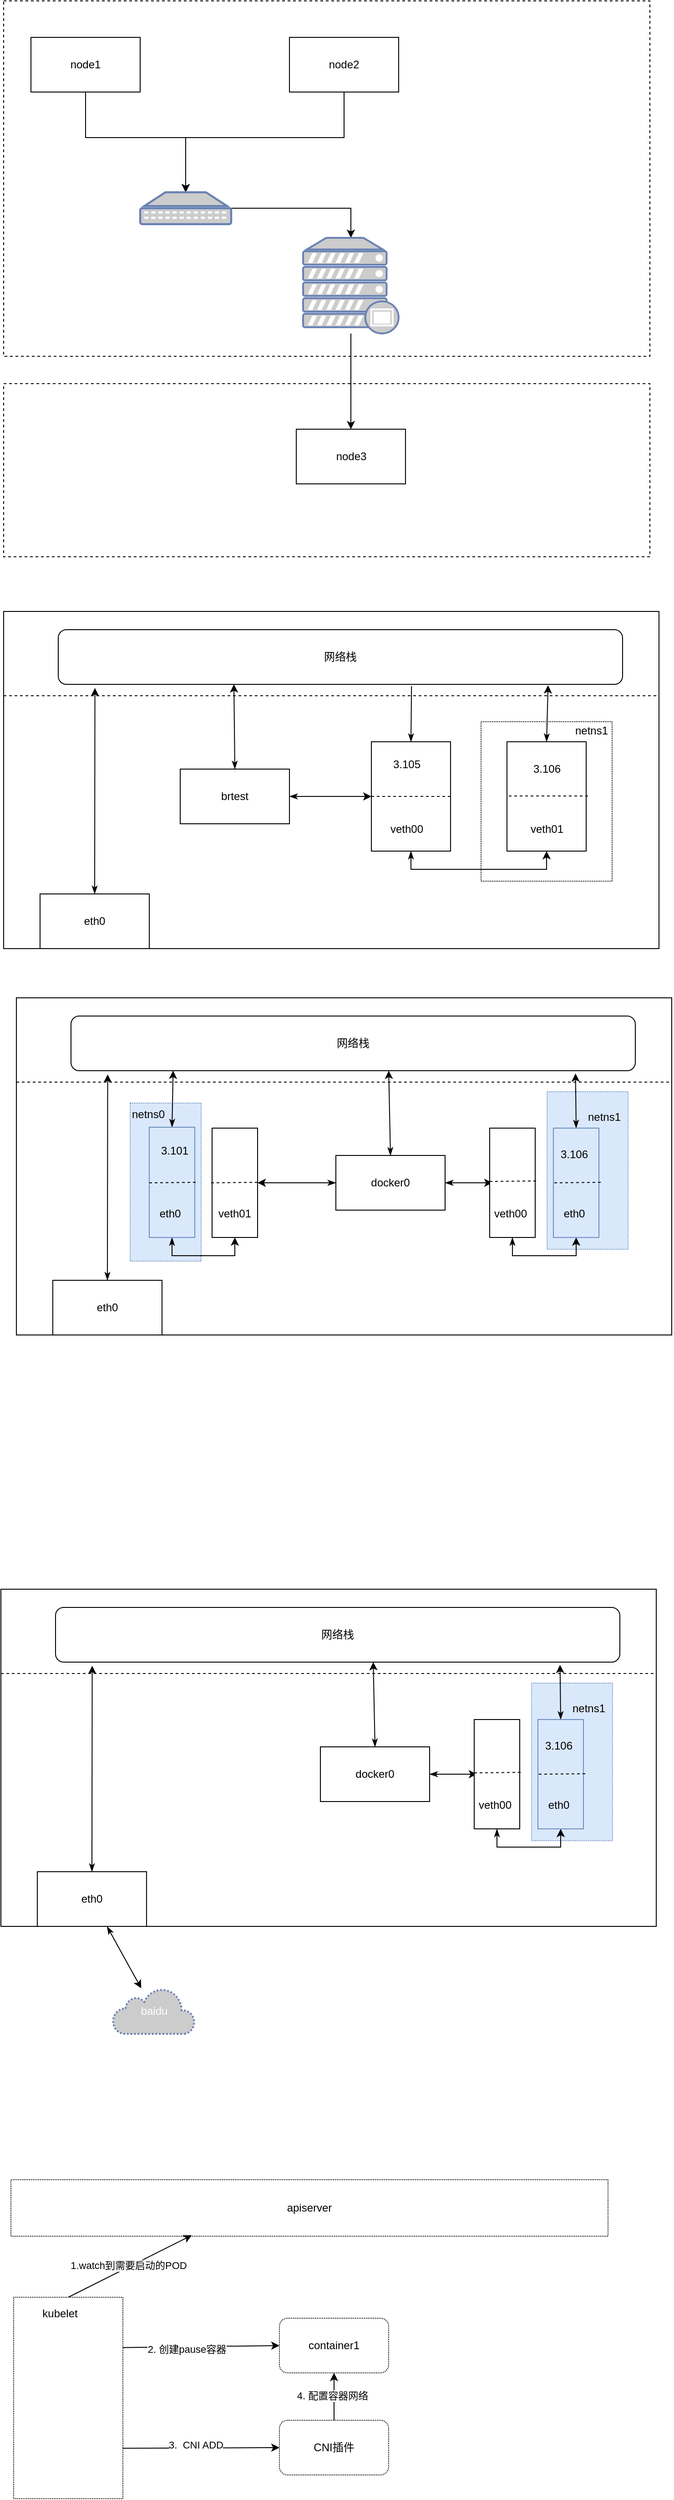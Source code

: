 <mxfile version="13.7.3" type="github">
  <diagram id="Vr5jvqpNPJQWCU1TZzJC" name="Page-1">
    <mxGraphModel dx="946" dy="614" grid="0" gridSize="10" guides="1" tooltips="1" connect="1" arrows="1" fold="1" page="1" pageScale="1" pageWidth="827" pageHeight="1169" math="0" shadow="0">
      <root>
        <mxCell id="0" />
        <mxCell id="1" parent="0" />
        <mxCell id="5zI7_Pe21EK5ix0b4mOg-43" value="" style="rounded=0;whiteSpace=wrap;html=1;shadow=0;glass=0;sketch=0;" vertex="1" parent="1">
          <mxGeometry x="54" y="1194" width="720" height="370" as="geometry" />
        </mxCell>
        <mxCell id="5zI7_Pe21EK5ix0b4mOg-83" value="" style="rounded=0;whiteSpace=wrap;html=1;shadow=0;glass=0;sketch=0;dashed=1;dashPattern=1 1;fillColor=#dae8fc;strokeColor=#6c8ebf;" vertex="1" parent="1">
          <mxGeometry x="179" y="1309.5" width="78" height="173.5" as="geometry" />
        </mxCell>
        <mxCell id="5zI7_Pe21EK5ix0b4mOg-16" value="" style="rounded=0;whiteSpace=wrap;html=1;shadow=0;glass=0;sketch=0;" vertex="1" parent="1">
          <mxGeometry x="40" y="770" width="720" height="370" as="geometry" />
        </mxCell>
        <mxCell id="5zI7_Pe21EK5ix0b4mOg-40" value="" style="rounded=0;whiteSpace=wrap;html=1;shadow=0;glass=0;sketch=0;dashed=1;dashPattern=1 1;" vertex="1" parent="1">
          <mxGeometry x="564.5" y="891" width="144" height="175" as="geometry" />
        </mxCell>
        <mxCell id="5zI7_Pe21EK5ix0b4mOg-13" value="" style="rounded=0;whiteSpace=wrap;html=1;shadow=0;glass=0;dashed=1;sketch=0;" vertex="1" parent="1">
          <mxGeometry x="40" y="520" width="710" height="190" as="geometry" />
        </mxCell>
        <mxCell id="5zI7_Pe21EK5ix0b4mOg-12" value="" style="rounded=0;whiteSpace=wrap;html=1;shadow=0;glass=0;dashed=1;sketch=0;" vertex="1" parent="1">
          <mxGeometry x="40" y="100" width="710" height="390" as="geometry" />
        </mxCell>
        <mxCell id="5zI7_Pe21EK5ix0b4mOg-6" style="edgeStyle=orthogonalEdgeStyle;rounded=0;orthogonalLoop=1;jettySize=auto;html=1;exitX=0.5;exitY=1;exitDx=0;exitDy=0;" edge="1" parent="1" source="5zI7_Pe21EK5ix0b4mOg-1" target="5zI7_Pe21EK5ix0b4mOg-4">
          <mxGeometry relative="1" as="geometry">
            <Array as="points">
              <mxPoint x="130" y="250" />
              <mxPoint x="240" y="250" />
            </Array>
          </mxGeometry>
        </mxCell>
        <mxCell id="5zI7_Pe21EK5ix0b4mOg-1" value="node1" style="rounded=0;whiteSpace=wrap;html=1;" vertex="1" parent="1">
          <mxGeometry x="70" y="140" width="120" height="60" as="geometry" />
        </mxCell>
        <mxCell id="5zI7_Pe21EK5ix0b4mOg-8" style="edgeStyle=orthogonalEdgeStyle;rounded=0;orthogonalLoop=1;jettySize=auto;html=1;entryX=0.5;entryY=0;entryDx=0;entryDy=0;entryPerimeter=0;" edge="1" parent="1" source="5zI7_Pe21EK5ix0b4mOg-2" target="5zI7_Pe21EK5ix0b4mOg-4">
          <mxGeometry relative="1" as="geometry">
            <Array as="points">
              <mxPoint x="414" y="250" />
              <mxPoint x="240" y="250" />
            </Array>
          </mxGeometry>
        </mxCell>
        <mxCell id="5zI7_Pe21EK5ix0b4mOg-2" value="node2" style="rounded=0;whiteSpace=wrap;html=1;" vertex="1" parent="1">
          <mxGeometry x="354" y="140" width="120" height="60" as="geometry" />
        </mxCell>
        <mxCell id="5zI7_Pe21EK5ix0b4mOg-10" style="edgeStyle=orthogonalEdgeStyle;rounded=0;orthogonalLoop=1;jettySize=auto;html=1;" edge="1" parent="1" source="5zI7_Pe21EK5ix0b4mOg-4" target="5zI7_Pe21EK5ix0b4mOg-5">
          <mxGeometry relative="1" as="geometry" />
        </mxCell>
        <mxCell id="5zI7_Pe21EK5ix0b4mOg-4" value="" style="fontColor=#0066CC;verticalAlign=top;verticalLabelPosition=bottom;labelPosition=center;align=center;html=1;outlineConnect=0;fillColor=#CCCCCC;strokeColor=#6881B3;gradientColor=none;gradientDirection=north;strokeWidth=2;shape=mxgraph.networks.patch_panel;" vertex="1" parent="1">
          <mxGeometry x="190" y="310" width="100" height="35" as="geometry" />
        </mxCell>
        <mxCell id="5zI7_Pe21EK5ix0b4mOg-15" style="edgeStyle=orthogonalEdgeStyle;rounded=0;orthogonalLoop=1;jettySize=auto;html=1;entryX=0.5;entryY=0;entryDx=0;entryDy=0;" edge="1" parent="1" source="5zI7_Pe21EK5ix0b4mOg-5" target="5zI7_Pe21EK5ix0b4mOg-9">
          <mxGeometry relative="1" as="geometry" />
        </mxCell>
        <mxCell id="5zI7_Pe21EK5ix0b4mOg-5" value="" style="fontColor=#0066CC;verticalAlign=top;verticalLabelPosition=bottom;labelPosition=center;align=center;html=1;outlineConnect=0;fillColor=#CCCCCC;strokeColor=#6881B3;gradientColor=none;gradientDirection=north;strokeWidth=2;shape=mxgraph.networks.proxy_server;" vertex="1" parent="1">
          <mxGeometry x="369" y="360" width="105" height="105" as="geometry" />
        </mxCell>
        <mxCell id="5zI7_Pe21EK5ix0b4mOg-9" value="node3" style="rounded=0;whiteSpace=wrap;html=1;" vertex="1" parent="1">
          <mxGeometry x="361.5" y="570" width="120" height="60" as="geometry" />
        </mxCell>
        <mxCell id="5zI7_Pe21EK5ix0b4mOg-17" value="" style="endArrow=none;dashed=1;html=1;exitX=0;exitY=0.25;exitDx=0;exitDy=0;entryX=1;entryY=0.25;entryDx=0;entryDy=0;" edge="1" parent="1" source="5zI7_Pe21EK5ix0b4mOg-16" target="5zI7_Pe21EK5ix0b4mOg-16">
          <mxGeometry width="50" height="50" relative="1" as="geometry">
            <mxPoint x="80" y="910" as="sourcePoint" />
            <mxPoint x="130" y="860" as="targetPoint" />
          </mxGeometry>
        </mxCell>
        <mxCell id="5zI7_Pe21EK5ix0b4mOg-22" style="rounded=0;orthogonalLoop=1;jettySize=auto;html=1;exitX=0.5;exitY=0;exitDx=0;exitDy=0;startArrow=classicThin;startFill=1;entryX=0.065;entryY=1.067;entryDx=0;entryDy=0;entryPerimeter=0;" edge="1" parent="1" source="5zI7_Pe21EK5ix0b4mOg-18" target="5zI7_Pe21EK5ix0b4mOg-21">
          <mxGeometry relative="1" as="geometry" />
        </mxCell>
        <mxCell id="5zI7_Pe21EK5ix0b4mOg-18" value="eth0" style="rounded=0;whiteSpace=wrap;html=1;shadow=0;glass=0;sketch=0;" vertex="1" parent="1">
          <mxGeometry x="80" y="1080" width="120" height="60" as="geometry" />
        </mxCell>
        <mxCell id="5zI7_Pe21EK5ix0b4mOg-21" value="网络栈" style="rounded=1;whiteSpace=wrap;html=1;shadow=0;glass=0;sketch=0;" vertex="1" parent="1">
          <mxGeometry x="100" y="790" width="620" height="60" as="geometry" />
        </mxCell>
        <mxCell id="5zI7_Pe21EK5ix0b4mOg-24" value="" style="edgeStyle=none;rounded=0;orthogonalLoop=1;jettySize=auto;html=1;startArrow=classicThin;startFill=1;exitX=0.5;exitY=0;exitDx=0;exitDy=0;" edge="1" parent="1" source="5zI7_Pe21EK5ix0b4mOg-23">
          <mxGeometry relative="1" as="geometry">
            <mxPoint x="289.795" y="971" as="sourcePoint" />
            <mxPoint x="293" y="850" as="targetPoint" />
          </mxGeometry>
        </mxCell>
        <mxCell id="5zI7_Pe21EK5ix0b4mOg-42" style="rounded=0;orthogonalLoop=1;jettySize=auto;html=1;startArrow=classicThin;startFill=1;" edge="1" parent="1" source="5zI7_Pe21EK5ix0b4mOg-23" target="5zI7_Pe21EK5ix0b4mOg-26">
          <mxGeometry relative="1" as="geometry" />
        </mxCell>
        <mxCell id="5zI7_Pe21EK5ix0b4mOg-23" value="brtest" style="rounded=0;whiteSpace=wrap;html=1;shadow=0;glass=0;sketch=0;" vertex="1" parent="1">
          <mxGeometry x="234" y="943" width="120" height="60" as="geometry" />
        </mxCell>
        <mxCell id="5zI7_Pe21EK5ix0b4mOg-36" style="edgeStyle=none;rounded=0;orthogonalLoop=1;jettySize=auto;html=1;exitX=0.5;exitY=0;exitDx=0;exitDy=0;entryX=0.626;entryY=1.033;entryDx=0;entryDy=0;entryPerimeter=0;startArrow=classicThin;startFill=1;endArrow=none;endFill=0;" edge="1" parent="1" source="5zI7_Pe21EK5ix0b4mOg-26" target="5zI7_Pe21EK5ix0b4mOg-21">
          <mxGeometry relative="1" as="geometry" />
        </mxCell>
        <mxCell id="5zI7_Pe21EK5ix0b4mOg-38" style="edgeStyle=orthogonalEdgeStyle;rounded=0;orthogonalLoop=1;jettySize=auto;html=1;exitX=0.5;exitY=1;exitDx=0;exitDy=0;entryX=0.5;entryY=1;entryDx=0;entryDy=0;startArrow=classicThin;startFill=1;" edge="1" parent="1" source="5zI7_Pe21EK5ix0b4mOg-26" target="5zI7_Pe21EK5ix0b4mOg-30">
          <mxGeometry relative="1" as="geometry" />
        </mxCell>
        <mxCell id="5zI7_Pe21EK5ix0b4mOg-26" value="" style="rounded=0;whiteSpace=wrap;html=1;shadow=0;glass=0;sketch=0;" vertex="1" parent="1">
          <mxGeometry x="444" y="913" width="87" height="120" as="geometry" />
        </mxCell>
        <mxCell id="5zI7_Pe21EK5ix0b4mOg-28" style="edgeStyle=none;rounded=0;orthogonalLoop=1;jettySize=auto;html=1;exitX=0;exitY=0.5;exitDx=0;exitDy=0;startArrow=classicThin;startFill=1;" edge="1" parent="1" source="5zI7_Pe21EK5ix0b4mOg-26" target="5zI7_Pe21EK5ix0b4mOg-26">
          <mxGeometry relative="1" as="geometry" />
        </mxCell>
        <mxCell id="5zI7_Pe21EK5ix0b4mOg-29" value="" style="endArrow=none;dashed=1;html=1;exitX=0;exitY=0.5;exitDx=0;exitDy=0;entryX=1;entryY=0.5;entryDx=0;entryDy=0;" edge="1" parent="1" source="5zI7_Pe21EK5ix0b4mOg-26" target="5zI7_Pe21EK5ix0b4mOg-26">
          <mxGeometry width="50" height="50" relative="1" as="geometry">
            <mxPoint x="466" y="986" as="sourcePoint" />
            <mxPoint x="516" y="936" as="targetPoint" />
          </mxGeometry>
        </mxCell>
        <mxCell id="5zI7_Pe21EK5ix0b4mOg-37" style="edgeStyle=none;rounded=0;orthogonalLoop=1;jettySize=auto;html=1;exitX=0.5;exitY=0;exitDx=0;exitDy=0;startArrow=classicThin;startFill=1;entryX=0.868;entryY=1.017;entryDx=0;entryDy=0;entryPerimeter=0;" edge="1" parent="1" source="5zI7_Pe21EK5ix0b4mOg-30" target="5zI7_Pe21EK5ix0b4mOg-21">
          <mxGeometry relative="1" as="geometry">
            <mxPoint x="641" y="857" as="targetPoint" />
          </mxGeometry>
        </mxCell>
        <mxCell id="5zI7_Pe21EK5ix0b4mOg-30" value="" style="rounded=0;whiteSpace=wrap;html=1;shadow=0;glass=0;sketch=0;" vertex="1" parent="1">
          <mxGeometry x="593" y="913" width="87" height="120" as="geometry" />
        </mxCell>
        <mxCell id="5zI7_Pe21EK5ix0b4mOg-31" value="" style="endArrow=none;dashed=1;html=1;exitX=0;exitY=0.5;exitDx=0;exitDy=0;entryX=1;entryY=0.5;entryDx=0;entryDy=0;" edge="1" parent="1">
          <mxGeometry width="50" height="50" relative="1" as="geometry">
            <mxPoint x="595" y="972.5" as="sourcePoint" />
            <mxPoint x="682" y="972.5" as="targetPoint" />
          </mxGeometry>
        </mxCell>
        <mxCell id="5zI7_Pe21EK5ix0b4mOg-32" value="veth00" style="text;html=1;strokeColor=none;fillColor=none;align=center;verticalAlign=middle;whiteSpace=wrap;rounded=0;shadow=0;glass=0;sketch=0;" vertex="1" parent="1">
          <mxGeometry x="463" y="999" width="40" height="20" as="geometry" />
        </mxCell>
        <mxCell id="5zI7_Pe21EK5ix0b4mOg-33" value="veth01" style="text;html=1;strokeColor=none;fillColor=none;align=center;verticalAlign=middle;whiteSpace=wrap;rounded=0;shadow=0;glass=0;sketch=0;" vertex="1" parent="1">
          <mxGeometry x="616.5" y="999" width="40" height="20" as="geometry" />
        </mxCell>
        <mxCell id="5zI7_Pe21EK5ix0b4mOg-34" value="3.105" style="text;html=1;strokeColor=none;fillColor=none;align=center;verticalAlign=middle;whiteSpace=wrap;rounded=0;shadow=0;glass=0;sketch=0;" vertex="1" parent="1">
          <mxGeometry x="463" y="928" width="40" height="20" as="geometry" />
        </mxCell>
        <mxCell id="5zI7_Pe21EK5ix0b4mOg-35" value="3.106" style="text;html=1;strokeColor=none;fillColor=none;align=center;verticalAlign=middle;whiteSpace=wrap;rounded=0;shadow=0;glass=0;sketch=0;" vertex="1" parent="1">
          <mxGeometry x="616.5" y="933" width="40" height="20" as="geometry" />
        </mxCell>
        <mxCell id="5zI7_Pe21EK5ix0b4mOg-41" value="netns1" style="text;html=1;strokeColor=none;fillColor=none;align=center;verticalAlign=middle;whiteSpace=wrap;rounded=0;shadow=0;glass=0;dashed=1;dashPattern=1 1;sketch=0;" vertex="1" parent="1">
          <mxGeometry x="666" y="891" width="40" height="20" as="geometry" />
        </mxCell>
        <mxCell id="5zI7_Pe21EK5ix0b4mOg-44" value="" style="rounded=0;whiteSpace=wrap;html=1;shadow=0;glass=0;sketch=0;dashed=1;dashPattern=1 1;fillColor=#dae8fc;strokeColor=#6c8ebf;" vertex="1" parent="1">
          <mxGeometry x="637" y="1297" width="89" height="173" as="geometry" />
        </mxCell>
        <mxCell id="5zI7_Pe21EK5ix0b4mOg-45" value="" style="endArrow=none;dashed=1;html=1;exitX=0;exitY=0.25;exitDx=0;exitDy=0;entryX=1;entryY=0.25;entryDx=0;entryDy=0;" edge="1" source="5zI7_Pe21EK5ix0b4mOg-43" target="5zI7_Pe21EK5ix0b4mOg-43" parent="1">
          <mxGeometry width="50" height="50" relative="1" as="geometry">
            <mxPoint x="94" y="1334" as="sourcePoint" />
            <mxPoint x="144" y="1284" as="targetPoint" />
          </mxGeometry>
        </mxCell>
        <mxCell id="5zI7_Pe21EK5ix0b4mOg-46" style="rounded=0;orthogonalLoop=1;jettySize=auto;html=1;exitX=0.5;exitY=0;exitDx=0;exitDy=0;startArrow=classicThin;startFill=1;entryX=0.065;entryY=1.067;entryDx=0;entryDy=0;entryPerimeter=0;" edge="1" source="5zI7_Pe21EK5ix0b4mOg-47" target="5zI7_Pe21EK5ix0b4mOg-48" parent="1">
          <mxGeometry relative="1" as="geometry" />
        </mxCell>
        <mxCell id="5zI7_Pe21EK5ix0b4mOg-47" value="eth0" style="rounded=0;whiteSpace=wrap;html=1;shadow=0;glass=0;sketch=0;" vertex="1" parent="1">
          <mxGeometry x="94" y="1504" width="120" height="60" as="geometry" />
        </mxCell>
        <mxCell id="5zI7_Pe21EK5ix0b4mOg-48" value="网络栈" style="rounded=1;whiteSpace=wrap;html=1;shadow=0;glass=0;sketch=0;" vertex="1" parent="1">
          <mxGeometry x="114" y="1214" width="620" height="60" as="geometry" />
        </mxCell>
        <mxCell id="5zI7_Pe21EK5ix0b4mOg-49" value="" style="edgeStyle=none;rounded=0;orthogonalLoop=1;jettySize=auto;html=1;startArrow=classicThin;startFill=1;exitX=0.5;exitY=0;exitDx=0;exitDy=0;entryX=0.563;entryY=1;entryDx=0;entryDy=0;entryPerimeter=0;" edge="1" source="5zI7_Pe21EK5ix0b4mOg-51" parent="1" target="5zI7_Pe21EK5ix0b4mOg-48">
          <mxGeometry relative="1" as="geometry">
            <mxPoint x="303.795" y="1395" as="sourcePoint" />
            <mxPoint x="307" y="1274" as="targetPoint" />
          </mxGeometry>
        </mxCell>
        <mxCell id="5zI7_Pe21EK5ix0b4mOg-81" style="edgeStyle=orthogonalEdgeStyle;rounded=0;orthogonalLoop=1;jettySize=auto;html=1;entryX=1;entryY=0.5;entryDx=0;entryDy=0;startArrow=classicThin;startFill=1;endArrow=classic;endFill=1;" edge="1" parent="1" source="5zI7_Pe21EK5ix0b4mOg-51" target="5zI7_Pe21EK5ix0b4mOg-71">
          <mxGeometry relative="1" as="geometry" />
        </mxCell>
        <mxCell id="5zI7_Pe21EK5ix0b4mOg-82" value="" style="rounded=0;orthogonalLoop=1;jettySize=auto;html=1;startArrow=classicThin;startFill=1;endArrow=classic;endFill=1;" edge="1" parent="1" source="5zI7_Pe21EK5ix0b4mOg-51">
          <mxGeometry relative="1" as="geometry">
            <mxPoint x="577" y="1397" as="targetPoint" />
          </mxGeometry>
        </mxCell>
        <mxCell id="5zI7_Pe21EK5ix0b4mOg-51" value="docker0" style="rounded=0;whiteSpace=wrap;html=1;shadow=0;glass=0;sketch=0;" vertex="1" parent="1">
          <mxGeometry x="405" y="1367" width="120" height="60" as="geometry" />
        </mxCell>
        <mxCell id="5zI7_Pe21EK5ix0b4mOg-53" style="edgeStyle=orthogonalEdgeStyle;rounded=0;orthogonalLoop=1;jettySize=auto;html=1;exitX=0.5;exitY=1;exitDx=0;exitDy=0;entryX=0.5;entryY=1;entryDx=0;entryDy=0;startArrow=classicThin;startFill=1;" edge="1" source="5zI7_Pe21EK5ix0b4mOg-66" target="5zI7_Pe21EK5ix0b4mOg-58" parent="1">
          <mxGeometry relative="1" as="geometry" />
        </mxCell>
        <mxCell id="5zI7_Pe21EK5ix0b4mOg-55" style="edgeStyle=none;rounded=0;orthogonalLoop=1;jettySize=auto;html=1;exitX=0;exitY=0.5;exitDx=0;exitDy=0;startArrow=classicThin;startFill=1;" edge="1" parent="1">
          <mxGeometry relative="1" as="geometry">
            <mxPoint x="458" y="1397" as="sourcePoint" />
            <mxPoint x="458" y="1397" as="targetPoint" />
          </mxGeometry>
        </mxCell>
        <mxCell id="5zI7_Pe21EK5ix0b4mOg-57" style="edgeStyle=none;rounded=0;orthogonalLoop=1;jettySize=auto;html=1;exitX=0.5;exitY=0;exitDx=0;exitDy=0;startArrow=classicThin;startFill=1;entryX=0.894;entryY=1.05;entryDx=0;entryDy=0;entryPerimeter=0;" edge="1" source="5zI7_Pe21EK5ix0b4mOg-58" target="5zI7_Pe21EK5ix0b4mOg-48" parent="1">
          <mxGeometry relative="1" as="geometry">
            <mxPoint x="655" y="1281" as="targetPoint" />
          </mxGeometry>
        </mxCell>
        <mxCell id="5zI7_Pe21EK5ix0b4mOg-58" value="" style="rounded=0;whiteSpace=wrap;html=1;shadow=0;glass=0;sketch=0;fillColor=#dae8fc;strokeColor=#6c8ebf;" vertex="1" parent="1">
          <mxGeometry x="644" y="1337" width="50" height="120" as="geometry" />
        </mxCell>
        <mxCell id="5zI7_Pe21EK5ix0b4mOg-59" value="" style="endArrow=none;dashed=1;html=1;entryX=1;entryY=0.5;entryDx=0;entryDy=0;" edge="1" parent="1">
          <mxGeometry width="50" height="50" relative="1" as="geometry">
            <mxPoint x="645" y="1397" as="sourcePoint" />
            <mxPoint x="696" y="1396.5" as="targetPoint" />
          </mxGeometry>
        </mxCell>
        <mxCell id="5zI7_Pe21EK5ix0b4mOg-61" value="eth0" style="text;html=1;strokeColor=none;fillColor=none;align=center;verticalAlign=middle;whiteSpace=wrap;rounded=0;shadow=0;glass=0;sketch=0;" vertex="1" parent="1">
          <mxGeometry x="647" y="1421" width="40" height="20" as="geometry" />
        </mxCell>
        <mxCell id="5zI7_Pe21EK5ix0b4mOg-63" value="3.106" style="text;html=1;strokeColor=none;fillColor=none;align=center;verticalAlign=middle;whiteSpace=wrap;rounded=0;shadow=0;glass=0;sketch=0;" vertex="1" parent="1">
          <mxGeometry x="647" y="1356" width="40" height="20" as="geometry" />
        </mxCell>
        <mxCell id="5zI7_Pe21EK5ix0b4mOg-64" value="netns1" style="text;html=1;strokeColor=none;fillColor=none;align=center;verticalAlign=middle;whiteSpace=wrap;rounded=0;shadow=0;glass=0;dashed=1;dashPattern=1 1;sketch=0;" vertex="1" parent="1">
          <mxGeometry x="680" y="1315" width="40" height="20" as="geometry" />
        </mxCell>
        <mxCell id="5zI7_Pe21EK5ix0b4mOg-66" value="" style="rounded=0;whiteSpace=wrap;html=1;shadow=0;glass=0;sketch=0;" vertex="1" parent="1">
          <mxGeometry x="574" y="1337" width="50" height="120" as="geometry" />
        </mxCell>
        <mxCell id="5zI7_Pe21EK5ix0b4mOg-69" value="" style="endArrow=none;dashed=1;html=1;entryX=1;entryY=0.5;entryDx=0;entryDy=0;" edge="1" parent="1">
          <mxGeometry width="50" height="50" relative="1" as="geometry">
            <mxPoint x="574" y="1395.5" as="sourcePoint" />
            <mxPoint x="625" y="1395" as="targetPoint" />
          </mxGeometry>
        </mxCell>
        <mxCell id="5zI7_Pe21EK5ix0b4mOg-70" value="veth00" style="text;html=1;strokeColor=none;fillColor=none;align=center;verticalAlign=middle;whiteSpace=wrap;rounded=0;shadow=0;glass=0;sketch=0;" vertex="1" parent="1">
          <mxGeometry x="576.5" y="1421" width="40" height="20" as="geometry" />
        </mxCell>
        <mxCell id="5zI7_Pe21EK5ix0b4mOg-71" value="" style="rounded=0;whiteSpace=wrap;html=1;shadow=0;glass=0;sketch=0;" vertex="1" parent="1">
          <mxGeometry x="269" y="1337" width="50" height="120" as="geometry" />
        </mxCell>
        <mxCell id="5zI7_Pe21EK5ix0b4mOg-72" value="" style="endArrow=none;dashed=1;html=1;entryX=1;entryY=0.5;entryDx=0;entryDy=0;" edge="1" parent="1">
          <mxGeometry width="50" height="50" relative="1" as="geometry">
            <mxPoint x="268" y="1397" as="sourcePoint" />
            <mxPoint x="319" y="1396.5" as="targetPoint" />
          </mxGeometry>
        </mxCell>
        <mxCell id="5zI7_Pe21EK5ix0b4mOg-73" value="3.105" style="text;html=1;strokeColor=none;fillColor=none;align=center;verticalAlign=middle;whiteSpace=wrap;rounded=0;shadow=0;glass=0;sketch=0;" vertex="1" parent="1">
          <mxGeometry x="205" y="1354" width="40" height="20" as="geometry" />
        </mxCell>
        <mxCell id="5zI7_Pe21EK5ix0b4mOg-74" value="veth01" style="text;html=1;strokeColor=none;fillColor=none;align=center;verticalAlign=middle;whiteSpace=wrap;rounded=0;shadow=0;glass=0;sketch=0;" vertex="1" parent="1">
          <mxGeometry x="274" y="1421" width="40" height="20" as="geometry" />
        </mxCell>
        <mxCell id="5zI7_Pe21EK5ix0b4mOg-78" style="edgeStyle=none;rounded=0;orthogonalLoop=1;jettySize=auto;html=1;exitX=0.5;exitY=0;exitDx=0;exitDy=0;entryX=0.181;entryY=1;entryDx=0;entryDy=0;entryPerimeter=0;startArrow=classicThin;startFill=1;endArrow=classic;endFill=1;" edge="1" parent="1" source="5zI7_Pe21EK5ix0b4mOg-75" target="5zI7_Pe21EK5ix0b4mOg-48">
          <mxGeometry relative="1" as="geometry" />
        </mxCell>
        <mxCell id="5zI7_Pe21EK5ix0b4mOg-80" style="edgeStyle=orthogonalEdgeStyle;rounded=0;orthogonalLoop=1;jettySize=auto;html=1;exitX=0.5;exitY=1;exitDx=0;exitDy=0;entryX=0.5;entryY=1;entryDx=0;entryDy=0;startArrow=classicThin;startFill=1;endArrow=classic;endFill=1;" edge="1" parent="1" source="5zI7_Pe21EK5ix0b4mOg-75" target="5zI7_Pe21EK5ix0b4mOg-71">
          <mxGeometry relative="1" as="geometry" />
        </mxCell>
        <mxCell id="5zI7_Pe21EK5ix0b4mOg-75" value="" style="rounded=0;whiteSpace=wrap;html=1;shadow=0;glass=0;sketch=0;fillColor=#dae8fc;strokeColor=#6c8ebf;" vertex="1" parent="1">
          <mxGeometry x="200" y="1336" width="50" height="121" as="geometry" />
        </mxCell>
        <mxCell id="5zI7_Pe21EK5ix0b4mOg-76" value="" style="endArrow=none;dashed=1;html=1;entryX=1;entryY=0.5;entryDx=0;entryDy=0;" edge="1" parent="1">
          <mxGeometry width="50" height="50" relative="1" as="geometry">
            <mxPoint x="200" y="1397" as="sourcePoint" />
            <mxPoint x="251" y="1396.5" as="targetPoint" />
          </mxGeometry>
        </mxCell>
        <mxCell id="5zI7_Pe21EK5ix0b4mOg-77" value="eth0" style="text;html=1;strokeColor=none;fillColor=none;align=center;verticalAlign=middle;whiteSpace=wrap;rounded=0;shadow=0;glass=0;sketch=0;" vertex="1" parent="1">
          <mxGeometry x="203" y="1421" width="40" height="20" as="geometry" />
        </mxCell>
        <mxCell id="5zI7_Pe21EK5ix0b4mOg-84" value="netns0" style="text;html=1;strokeColor=none;fillColor=none;align=center;verticalAlign=middle;whiteSpace=wrap;rounded=0;shadow=0;glass=0;dashed=1;dashPattern=1 1;sketch=0;" vertex="1" parent="1">
          <mxGeometry x="179" y="1312" width="40" height="20" as="geometry" />
        </mxCell>
        <mxCell id="5zI7_Pe21EK5ix0b4mOg-85" value="3.101" style="text;html=1;strokeColor=none;fillColor=none;align=center;verticalAlign=middle;whiteSpace=wrap;rounded=0;shadow=0;glass=0;dashed=1;dashPattern=1 1;sketch=0;" vertex="1" parent="1">
          <mxGeometry x="208" y="1352" width="40" height="20" as="geometry" />
        </mxCell>
        <mxCell id="5zI7_Pe21EK5ix0b4mOg-119" value="" style="rounded=0;whiteSpace=wrap;html=1;shadow=0;glass=0;sketch=0;" vertex="1" parent="1">
          <mxGeometry x="37" y="1843" width="720" height="370" as="geometry" />
        </mxCell>
        <mxCell id="5zI7_Pe21EK5ix0b4mOg-121" value="" style="rounded=0;whiteSpace=wrap;html=1;shadow=0;glass=0;sketch=0;dashed=1;dashPattern=1 1;fillColor=#dae8fc;strokeColor=#6c8ebf;" vertex="1" parent="1">
          <mxGeometry x="620" y="1946" width="89" height="173" as="geometry" />
        </mxCell>
        <mxCell id="5zI7_Pe21EK5ix0b4mOg-122" value="" style="endArrow=none;dashed=1;html=1;exitX=0;exitY=0.25;exitDx=0;exitDy=0;entryX=1;entryY=0.25;entryDx=0;entryDy=0;" edge="1" source="5zI7_Pe21EK5ix0b4mOg-119" target="5zI7_Pe21EK5ix0b4mOg-119" parent="1">
          <mxGeometry width="50" height="50" relative="1" as="geometry">
            <mxPoint x="77" y="1983" as="sourcePoint" />
            <mxPoint x="127" y="1933" as="targetPoint" />
          </mxGeometry>
        </mxCell>
        <mxCell id="5zI7_Pe21EK5ix0b4mOg-123" style="rounded=0;orthogonalLoop=1;jettySize=auto;html=1;exitX=0.5;exitY=0;exitDx=0;exitDy=0;startArrow=classicThin;startFill=1;entryX=0.065;entryY=1.067;entryDx=0;entryDy=0;entryPerimeter=0;" edge="1" source="5zI7_Pe21EK5ix0b4mOg-124" target="5zI7_Pe21EK5ix0b4mOg-125" parent="1">
          <mxGeometry relative="1" as="geometry" />
        </mxCell>
        <mxCell id="5zI7_Pe21EK5ix0b4mOg-153" style="edgeStyle=none;rounded=0;orthogonalLoop=1;jettySize=auto;html=1;startArrow=classicThin;startFill=1;endArrow=classic;endFill=1;" edge="1" parent="1" source="5zI7_Pe21EK5ix0b4mOg-124" target="5zI7_Pe21EK5ix0b4mOg-152">
          <mxGeometry relative="1" as="geometry" />
        </mxCell>
        <mxCell id="5zI7_Pe21EK5ix0b4mOg-124" value="eth0" style="rounded=0;whiteSpace=wrap;html=1;shadow=0;glass=0;sketch=0;" vertex="1" parent="1">
          <mxGeometry x="77" y="2153" width="120" height="60" as="geometry" />
        </mxCell>
        <mxCell id="5zI7_Pe21EK5ix0b4mOg-125" value="网络栈" style="rounded=1;whiteSpace=wrap;html=1;shadow=0;glass=0;sketch=0;" vertex="1" parent="1">
          <mxGeometry x="97" y="1863" width="620" height="60" as="geometry" />
        </mxCell>
        <mxCell id="5zI7_Pe21EK5ix0b4mOg-126" value="" style="edgeStyle=none;rounded=0;orthogonalLoop=1;jettySize=auto;html=1;startArrow=classicThin;startFill=1;exitX=0.5;exitY=0;exitDx=0;exitDy=0;entryX=0.563;entryY=1;entryDx=0;entryDy=0;entryPerimeter=0;" edge="1" source="5zI7_Pe21EK5ix0b4mOg-129" target="5zI7_Pe21EK5ix0b4mOg-125" parent="1">
          <mxGeometry relative="1" as="geometry">
            <mxPoint x="286.795" y="2044" as="sourcePoint" />
            <mxPoint x="290" y="1923" as="targetPoint" />
          </mxGeometry>
        </mxCell>
        <mxCell id="5zI7_Pe21EK5ix0b4mOg-128" value="" style="rounded=0;orthogonalLoop=1;jettySize=auto;html=1;startArrow=classicThin;startFill=1;endArrow=classic;endFill=1;" edge="1" source="5zI7_Pe21EK5ix0b4mOg-129" parent="1">
          <mxGeometry relative="1" as="geometry">
            <mxPoint x="560" y="2046" as="targetPoint" />
          </mxGeometry>
        </mxCell>
        <mxCell id="5zI7_Pe21EK5ix0b4mOg-129" value="docker0" style="rounded=0;whiteSpace=wrap;html=1;shadow=0;glass=0;sketch=0;" vertex="1" parent="1">
          <mxGeometry x="388" y="2016" width="120" height="60" as="geometry" />
        </mxCell>
        <mxCell id="5zI7_Pe21EK5ix0b4mOg-130" style="edgeStyle=orthogonalEdgeStyle;rounded=0;orthogonalLoop=1;jettySize=auto;html=1;exitX=0.5;exitY=1;exitDx=0;exitDy=0;entryX=0.5;entryY=1;entryDx=0;entryDy=0;startArrow=classicThin;startFill=1;" edge="1" source="5zI7_Pe21EK5ix0b4mOg-138" target="5zI7_Pe21EK5ix0b4mOg-133" parent="1">
          <mxGeometry relative="1" as="geometry" />
        </mxCell>
        <mxCell id="5zI7_Pe21EK5ix0b4mOg-131" style="edgeStyle=none;rounded=0;orthogonalLoop=1;jettySize=auto;html=1;exitX=0;exitY=0.5;exitDx=0;exitDy=0;startArrow=classicThin;startFill=1;" edge="1" parent="1">
          <mxGeometry relative="1" as="geometry">
            <mxPoint x="441" y="2046" as="sourcePoint" />
            <mxPoint x="441" y="2046" as="targetPoint" />
          </mxGeometry>
        </mxCell>
        <mxCell id="5zI7_Pe21EK5ix0b4mOg-132" style="edgeStyle=none;rounded=0;orthogonalLoop=1;jettySize=auto;html=1;exitX=0.5;exitY=0;exitDx=0;exitDy=0;startArrow=classicThin;startFill=1;entryX=0.894;entryY=1.05;entryDx=0;entryDy=0;entryPerimeter=0;" edge="1" source="5zI7_Pe21EK5ix0b4mOg-133" target="5zI7_Pe21EK5ix0b4mOg-125" parent="1">
          <mxGeometry relative="1" as="geometry">
            <mxPoint x="638" y="1930" as="targetPoint" />
          </mxGeometry>
        </mxCell>
        <mxCell id="5zI7_Pe21EK5ix0b4mOg-133" value="" style="rounded=0;whiteSpace=wrap;html=1;shadow=0;glass=0;sketch=0;fillColor=#dae8fc;strokeColor=#6c8ebf;" vertex="1" parent="1">
          <mxGeometry x="627" y="1986" width="50" height="120" as="geometry" />
        </mxCell>
        <mxCell id="5zI7_Pe21EK5ix0b4mOg-134" value="" style="endArrow=none;dashed=1;html=1;entryX=1;entryY=0.5;entryDx=0;entryDy=0;" edge="1" parent="1">
          <mxGeometry width="50" height="50" relative="1" as="geometry">
            <mxPoint x="628" y="2046" as="sourcePoint" />
            <mxPoint x="679" y="2045.5" as="targetPoint" />
          </mxGeometry>
        </mxCell>
        <mxCell id="5zI7_Pe21EK5ix0b4mOg-135" value="eth0" style="text;html=1;strokeColor=none;fillColor=none;align=center;verticalAlign=middle;whiteSpace=wrap;rounded=0;shadow=0;glass=0;sketch=0;" vertex="1" parent="1">
          <mxGeometry x="630" y="2070" width="40" height="20" as="geometry" />
        </mxCell>
        <mxCell id="5zI7_Pe21EK5ix0b4mOg-136" value="3.106" style="text;html=1;strokeColor=none;fillColor=none;align=center;verticalAlign=middle;whiteSpace=wrap;rounded=0;shadow=0;glass=0;sketch=0;" vertex="1" parent="1">
          <mxGeometry x="630" y="2005" width="40" height="20" as="geometry" />
        </mxCell>
        <mxCell id="5zI7_Pe21EK5ix0b4mOg-137" value="netns1" style="text;html=1;strokeColor=none;fillColor=none;align=center;verticalAlign=middle;whiteSpace=wrap;rounded=0;shadow=0;glass=0;dashed=1;dashPattern=1 1;sketch=0;" vertex="1" parent="1">
          <mxGeometry x="663" y="1964" width="40" height="20" as="geometry" />
        </mxCell>
        <mxCell id="5zI7_Pe21EK5ix0b4mOg-138" value="" style="rounded=0;whiteSpace=wrap;html=1;shadow=0;glass=0;sketch=0;" vertex="1" parent="1">
          <mxGeometry x="557" y="1986" width="50" height="120" as="geometry" />
        </mxCell>
        <mxCell id="5zI7_Pe21EK5ix0b4mOg-139" value="" style="endArrow=none;dashed=1;html=1;entryX=1;entryY=0.5;entryDx=0;entryDy=0;" edge="1" parent="1">
          <mxGeometry width="50" height="50" relative="1" as="geometry">
            <mxPoint x="557" y="2044.5" as="sourcePoint" />
            <mxPoint x="608" y="2044" as="targetPoint" />
          </mxGeometry>
        </mxCell>
        <mxCell id="5zI7_Pe21EK5ix0b4mOg-140" value="veth00" style="text;html=1;strokeColor=none;fillColor=none;align=center;verticalAlign=middle;whiteSpace=wrap;rounded=0;shadow=0;glass=0;sketch=0;" vertex="1" parent="1">
          <mxGeometry x="559.5" y="2070" width="40" height="20" as="geometry" />
        </mxCell>
        <mxCell id="5zI7_Pe21EK5ix0b4mOg-152" value="baidu" style="html=1;outlineConnect=0;fillColor=#CCCCCC;strokeColor=#6881B3;gradientColor=none;gradientDirection=north;strokeWidth=2;shape=mxgraph.networks.cloud;fontColor=#ffffff;rounded=0;shadow=0;glass=0;dashed=1;dashPattern=1 1;sketch=0;" vertex="1" parent="1">
          <mxGeometry x="160" y="2281" width="90" height="50" as="geometry" />
        </mxCell>
        <mxCell id="5zI7_Pe21EK5ix0b4mOg-154" value="apiserver" style="rounded=0;whiteSpace=wrap;html=1;shadow=0;glass=0;dashed=1;dashPattern=1 1;sketch=0;" vertex="1" parent="1">
          <mxGeometry x="48" y="2491" width="656" height="62" as="geometry" />
        </mxCell>
        <mxCell id="5zI7_Pe21EK5ix0b4mOg-159" style="edgeStyle=none;rounded=0;orthogonalLoop=1;jettySize=auto;html=1;exitX=0.5;exitY=0;exitDx=0;exitDy=0;entryX=0.303;entryY=0.984;entryDx=0;entryDy=0;entryPerimeter=0;startArrow=none;startFill=0;endArrow=classic;endFill=1;" edge="1" parent="1" source="5zI7_Pe21EK5ix0b4mOg-155" target="5zI7_Pe21EK5ix0b4mOg-154">
          <mxGeometry relative="1" as="geometry" />
        </mxCell>
        <mxCell id="5zI7_Pe21EK5ix0b4mOg-160" value="1.watch到需要启动的POD" style="edgeLabel;html=1;align=center;verticalAlign=middle;resizable=0;points=[];" vertex="1" connectable="0" parent="5zI7_Pe21EK5ix0b4mOg-159">
          <mxGeometry x="-0.016" y="2" relative="1" as="geometry">
            <mxPoint as="offset" />
          </mxGeometry>
        </mxCell>
        <mxCell id="5zI7_Pe21EK5ix0b4mOg-162" style="edgeStyle=none;rounded=0;orthogonalLoop=1;jettySize=auto;html=1;exitX=1;exitY=0.25;exitDx=0;exitDy=0;entryX=0;entryY=0.5;entryDx=0;entryDy=0;startArrow=none;startFill=0;endArrow=classic;endFill=1;" edge="1" parent="1" source="5zI7_Pe21EK5ix0b4mOg-155" target="5zI7_Pe21EK5ix0b4mOg-161">
          <mxGeometry relative="1" as="geometry" />
        </mxCell>
        <mxCell id="5zI7_Pe21EK5ix0b4mOg-163" value="2. 创建pause容器" style="edgeLabel;html=1;align=center;verticalAlign=middle;resizable=0;points=[];" vertex="1" connectable="0" parent="5zI7_Pe21EK5ix0b4mOg-162">
          <mxGeometry x="-0.186" y="-2" relative="1" as="geometry">
            <mxPoint as="offset" />
          </mxGeometry>
        </mxCell>
        <mxCell id="5zI7_Pe21EK5ix0b4mOg-165" style="edgeStyle=none;rounded=0;orthogonalLoop=1;jettySize=auto;html=1;exitX=1;exitY=0.75;exitDx=0;exitDy=0;entryX=0;entryY=0.5;entryDx=0;entryDy=0;startArrow=none;startFill=0;endArrow=classic;endFill=1;" edge="1" parent="1" source="5zI7_Pe21EK5ix0b4mOg-155" target="5zI7_Pe21EK5ix0b4mOg-164">
          <mxGeometry relative="1" as="geometry" />
        </mxCell>
        <mxCell id="5zI7_Pe21EK5ix0b4mOg-166" value="3.&amp;nbsp; CNI ADD" style="edgeLabel;html=1;align=center;verticalAlign=middle;resizable=0;points=[];" vertex="1" connectable="0" parent="5zI7_Pe21EK5ix0b4mOg-165">
          <mxGeometry x="-0.077" y="4" relative="1" as="geometry">
            <mxPoint as="offset" />
          </mxGeometry>
        </mxCell>
        <mxCell id="5zI7_Pe21EK5ix0b4mOg-155" value="" style="rounded=0;whiteSpace=wrap;html=1;shadow=0;glass=0;dashed=1;dashPattern=1 1;sketch=0;" vertex="1" parent="1">
          <mxGeometry x="51" y="2620" width="120" height="221" as="geometry" />
        </mxCell>
        <mxCell id="5zI7_Pe21EK5ix0b4mOg-156" value="kubelet" style="text;html=1;strokeColor=none;fillColor=none;align=center;verticalAlign=middle;whiteSpace=wrap;rounded=0;shadow=0;glass=0;dashed=1;dashPattern=1 1;sketch=0;" vertex="1" parent="1">
          <mxGeometry x="82" y="2628" width="40" height="20" as="geometry" />
        </mxCell>
        <mxCell id="5zI7_Pe21EK5ix0b4mOg-161" value="container1" style="rounded=1;whiteSpace=wrap;html=1;shadow=0;glass=0;dashed=1;dashPattern=1 1;sketch=0;" vertex="1" parent="1">
          <mxGeometry x="343" y="2643" width="120" height="60" as="geometry" />
        </mxCell>
        <mxCell id="5zI7_Pe21EK5ix0b4mOg-167" style="edgeStyle=none;rounded=0;orthogonalLoop=1;jettySize=auto;html=1;exitX=0.5;exitY=0;exitDx=0;exitDy=0;entryX=0.5;entryY=1;entryDx=0;entryDy=0;startArrow=none;startFill=0;endArrow=classic;endFill=1;" edge="1" parent="1" source="5zI7_Pe21EK5ix0b4mOg-164" target="5zI7_Pe21EK5ix0b4mOg-161">
          <mxGeometry relative="1" as="geometry" />
        </mxCell>
        <mxCell id="5zI7_Pe21EK5ix0b4mOg-168" value="4. 配置容器网络" style="edgeLabel;html=1;align=center;verticalAlign=middle;resizable=0;points=[];" vertex="1" connectable="0" parent="5zI7_Pe21EK5ix0b4mOg-167">
          <mxGeometry x="0.038" y="2" relative="1" as="geometry">
            <mxPoint as="offset" />
          </mxGeometry>
        </mxCell>
        <mxCell id="5zI7_Pe21EK5ix0b4mOg-164" value="CNI插件" style="rounded=1;whiteSpace=wrap;html=1;shadow=0;glass=0;dashed=1;dashPattern=1 1;sketch=0;" vertex="1" parent="1">
          <mxGeometry x="343" y="2755" width="120" height="60" as="geometry" />
        </mxCell>
      </root>
    </mxGraphModel>
  </diagram>
</mxfile>
